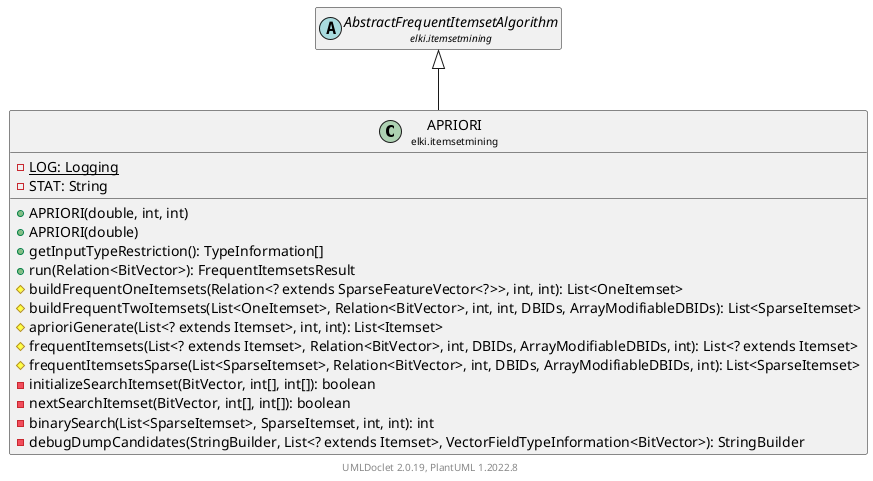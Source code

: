 @startuml
    remove .*\.(Instance|Par|Parameterizer|Factory)$
    set namespaceSeparator none
    hide empty fields
    hide empty methods

    class "<size:14>APRIORI\n<size:10>elki.itemsetmining" as elki.itemsetmining.APRIORI [[APRIORI.html]] {
        {static} -LOG: Logging
        -STAT: String
        +APRIORI(double, int, int)
        +APRIORI(double)
        +getInputTypeRestriction(): TypeInformation[]
        +run(Relation<BitVector>): FrequentItemsetsResult
        #buildFrequentOneItemsets(Relation<? extends SparseFeatureVector<?>>, int, int): List<OneItemset>
        #buildFrequentTwoItemsets(List<OneItemset>, Relation<BitVector>, int, int, DBIDs, ArrayModifiableDBIDs): List<SparseItemset>
        #aprioriGenerate(List<? extends Itemset>, int, int): List<Itemset>
        #frequentItemsets(List<? extends Itemset>, Relation<BitVector>, int, DBIDs, ArrayModifiableDBIDs, int): List<? extends Itemset>
        #frequentItemsetsSparse(List<SparseItemset>, Relation<BitVector>, int, DBIDs, ArrayModifiableDBIDs, int): List<SparseItemset>
        -initializeSearchItemset(BitVector, int[], int[]): boolean
        -nextSearchItemset(BitVector, int[], int[]): boolean
        -binarySearch(List<SparseItemset>, SparseItemset, int, int): int
        -debugDumpCandidates(StringBuilder, List<? extends Itemset>, VectorFieldTypeInformation<BitVector>): StringBuilder
    }

    abstract class "<size:14>AbstractFrequentItemsetAlgorithm\n<size:10>elki.itemsetmining" as elki.itemsetmining.AbstractFrequentItemsetAlgorithm [[AbstractFrequentItemsetAlgorithm.html]]
    class "<size:14>APRIORI.Par\n<size:10>elki.itemsetmining" as elki.itemsetmining.APRIORI.Par [[APRIORI.Par.html]]

    elki.itemsetmining.AbstractFrequentItemsetAlgorithm <|-- elki.itemsetmining.APRIORI
    elki.itemsetmining.APRIORI +-- elki.itemsetmining.APRIORI.Par

    center footer UMLDoclet 2.0.19, PlantUML 1.2022.8
@enduml
